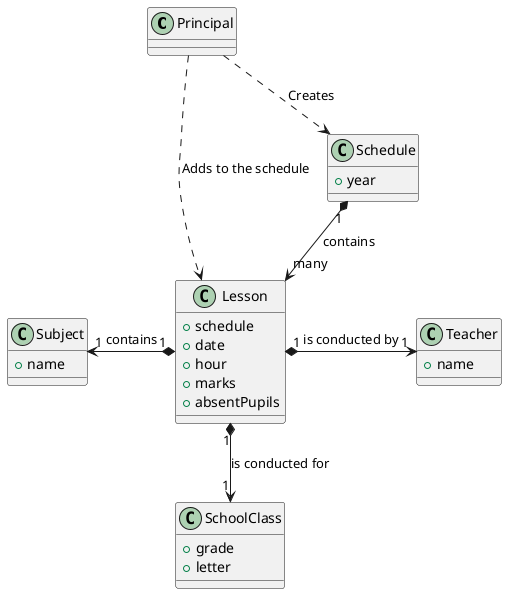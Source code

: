 @startuml
class Principal {
}

class Lesson {
  +schedule
  +date
  +hour
  +marks
  +absentPupils
}

class SchoolClass {
  +grade
  +letter
}

class Subject {
  +name
}

class Teacher {
  +name
}

class Schedule {
  +year
}


Principal .-> Schedule : Creates
Principal .-> Lesson : Adds to the schedule
Lesson "1" *-down-> "1" SchoolClass : is conducted for
Lesson "1" *-left-> "1" Subject : contains
Lesson "1" *-right-> "1" Teacher : is conducted by
Schedule "1" *-down-> "many" Lesson : contains


@enduml